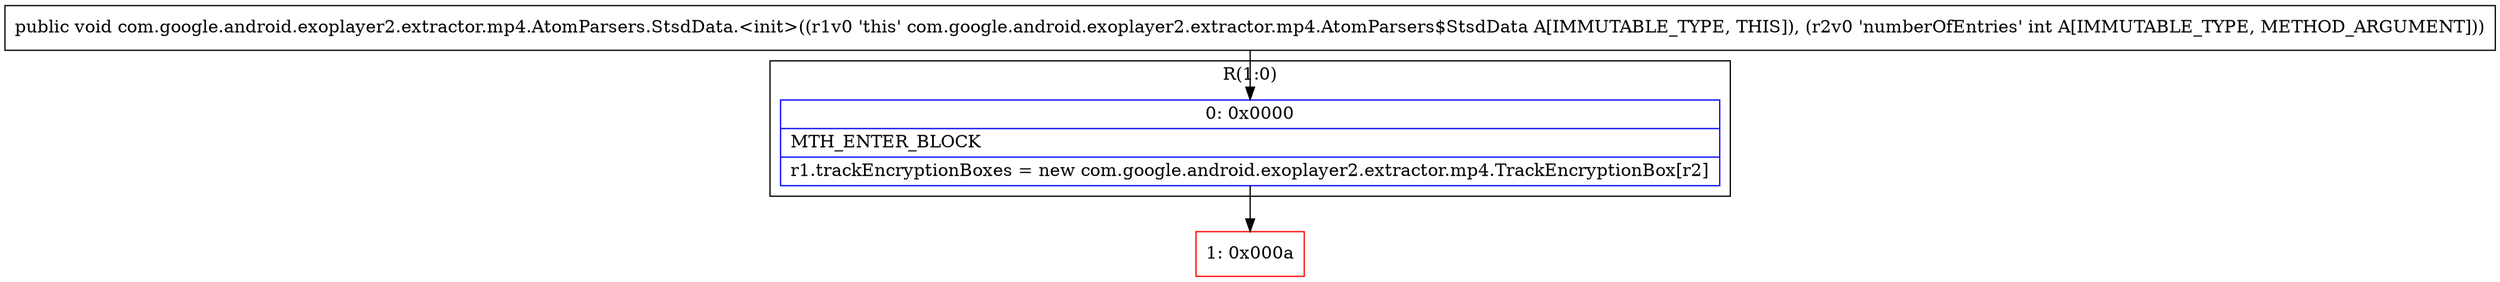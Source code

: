 digraph "CFG forcom.google.android.exoplayer2.extractor.mp4.AtomParsers.StsdData.\<init\>(I)V" {
subgraph cluster_Region_1760237213 {
label = "R(1:0)";
node [shape=record,color=blue];
Node_0 [shape=record,label="{0\:\ 0x0000|MTH_ENTER_BLOCK\l|r1.trackEncryptionBoxes = new com.google.android.exoplayer2.extractor.mp4.TrackEncryptionBox[r2]\l}"];
}
Node_1 [shape=record,color=red,label="{1\:\ 0x000a}"];
MethodNode[shape=record,label="{public void com.google.android.exoplayer2.extractor.mp4.AtomParsers.StsdData.\<init\>((r1v0 'this' com.google.android.exoplayer2.extractor.mp4.AtomParsers$StsdData A[IMMUTABLE_TYPE, THIS]), (r2v0 'numberOfEntries' int A[IMMUTABLE_TYPE, METHOD_ARGUMENT])) }"];
MethodNode -> Node_0;
Node_0 -> Node_1;
}

